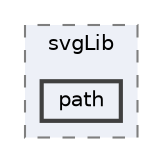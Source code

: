 digraph "/home/jam/Research/IRES-2025/dev/src/llm-scripts/testing/hypothesis-testing/hyp-env/lib/python3.12/site-packages/fontTools/svgLib/path"
{
 // LATEX_PDF_SIZE
  bgcolor="transparent";
  edge [fontname=Helvetica,fontsize=10,labelfontname=Helvetica,labelfontsize=10];
  node [fontname=Helvetica,fontsize=10,shape=box,height=0.2,width=0.4];
  compound=true
  subgraph clusterdir_6888104a6bc8680164408338271e11ca {
    graph [ bgcolor="#edf0f7", pencolor="grey50", label="svgLib", fontname=Helvetica,fontsize=10 style="filled,dashed", URL="dir_6888104a6bc8680164408338271e11ca.html",tooltip=""]
  dir_46fc759bfd245e8891932877f3dabc01 [label="path", fillcolor="#edf0f7", color="grey25", style="filled,bold", URL="dir_46fc759bfd245e8891932877f3dabc01.html",tooltip=""];
  }
}
